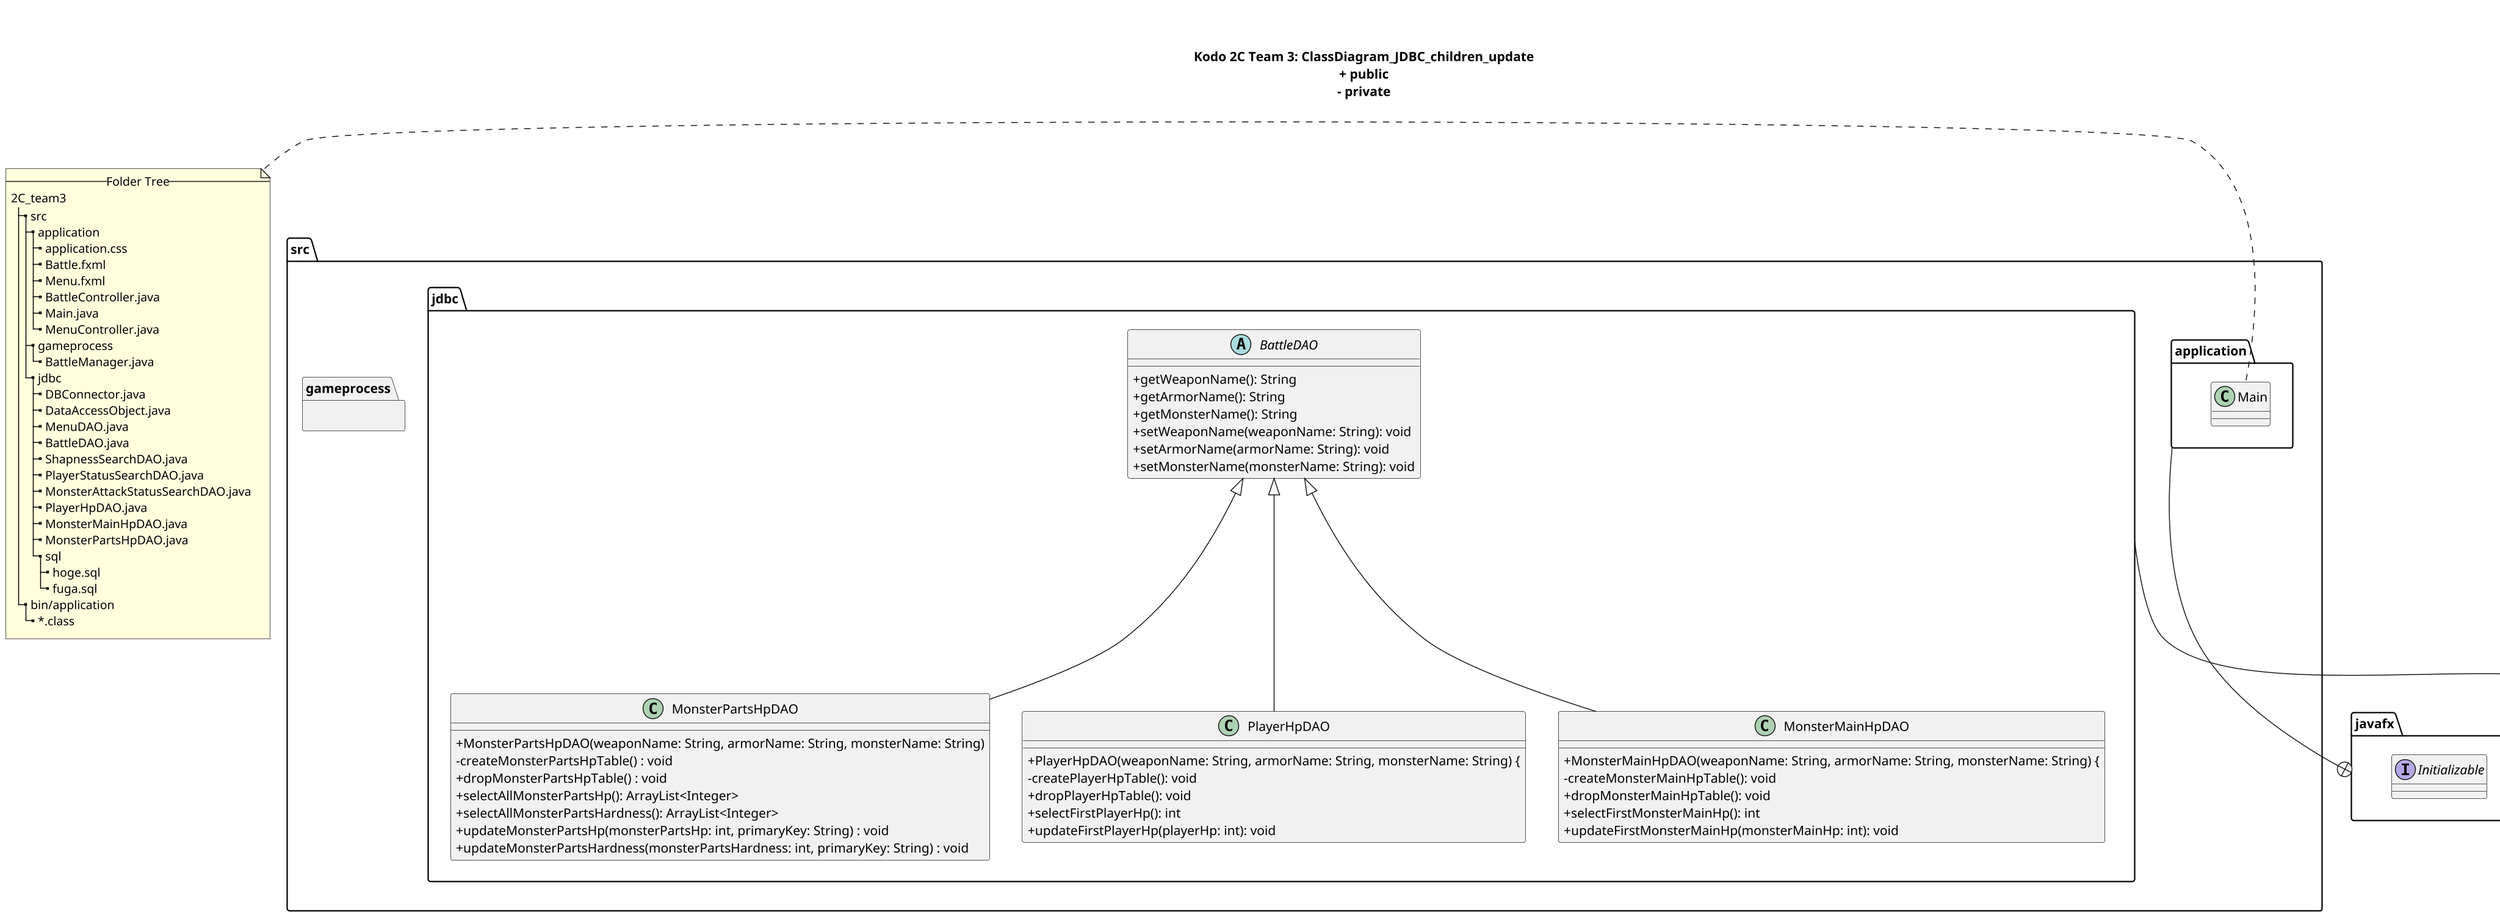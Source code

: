 ' @file      ClassDiagram_JDBC_children_update.pu
' @brief     クラス図出力用のファイル
' @note      高度情報演習2C 後半 木村教授担当分 Team3
' @auther    AL18036 Kataoka Nagi
' @date      2020-12-28 07:26:13
' $Version   1.2
' $Revision  1.0
' @par       修正：DAOの部分を別ファイルに移動
' @note      java -jar plantuml.jar -graphvizdot C:\Graphviz\bin\dot.exe ClassDiagram_JDBC_children_update.pu -charset UTF-8
' @see       https://qiita.com/opengl-8080/items/98c510b8ca060bdd2ea3

''''''''''''''''''''''''''''''''''''''''''''''''''''''''''''''''''''''''''''''''

@startuml ./ClassDiagram_JDBC_children_update.png
scale 1.5
skinparam DefaultFontName メイリオ
' 可視性の変更
skinparam classAttributeIconSize 0

''''''''''''''''''''''''''''''''''''''''''''''''''

header 
Team 3 : AL18036 Kataoka Nagi
2020-12-28 07:26:50
修正：DAOの部分を別ファイルに移動
end header

''''''''''''''''''''''''''''''''''''''''''''''''''

title
**Kodo 2C Team 3: ClassDiagram_JDBC_children_update**
+ public
~- private
end title
' __static__

''''''''''''''''''''''''''''''''''''''''''''''''''''''''''''''''''''''''''''''''

package src {
  package src.application {
    class Main
  }
  package src.gameprocess {
  }
  package src.jdbc {
  }
}

''''''''''''''''''''''''''''''''''''''''''''''''''''''''''''''''''''''''''''''''

note left
  --Folder Tree--
  2C_team3
  |_ src
    |_ application
      |_ application.css
      |_ Battle.fxml
      |_ Menu.fxml
      |_ BattleController.java
      |_ Main.java
      |_ MenuController.java
    |_ gameprocess
      |_ BattleManager.java
    |_ jdbc
      |_ DBConnector.java
      |_ DataAccessObject.java
      |_ MenuDAO.java
      |_ BattleDAO.java
      |_ ShapnessSearchDAO.java
      |_ PlayerStatusSearchDAO.java
      |_ MonsterAttackStatusSearchDAO.java
      |_ PlayerHpDAO.java
      |_ MonsterMainHpDAO.java
      |_ MonsterPartsHpDAO.java
      |_ sql
        |_ hoge.sql
        |_ fuga.sql
  |_ bin/application
    |_ ~*.class
end note

''''''''''''''''''''''''''''''''''''''''''''''''''''''''''''''''''''''''''''''''

package java.sql {
}

package javafx {
  class Application
  Interface Initializable
}

src.jdbc --+ java.sql
src.application --+ javafx

''''''''''''''''''''''''''''''''''''''''''''''''''

' @note クラスの命名規則
' @see  https://qiita.com/KeithYokoma/items/ee21fec6a3ebb5d1e9a8

package src.application {
}

' 記事のクラス
  ' class ApplicationController extends Initializable {
  '   - dropDown: ChoiceBox<String>
  '   - textBox: TextField
  '   - button: Button

  '   + initialize(location: URL, resources: ResourceBundle): void
  '   + onClick(event: ActionEvent): void
  '   + getToolType(): ChoiceBox<String>
  '   + setToolType(toolType: ChoiceBox<String>): void
  '   + getInputFile(): TextField
  '   + setInputFile(textBox: TextField): void
  '   + getReference(): Button
  '   + setReference(button: Button): void
  ' }


''''''''''''''''''''''''''''''''''''''''''''''''''

package src.gameprocess {
}

''''''''''''''''''''''''''''''''''''''''''''''''''

package src.jdbc {
  ' @note DAO pattern
  ' @see https://kanda-it-school-kensyu.com/java-jdbc-contents/jj_ch04/jj_0401/

  abstract class BattleDAO {
  + getWeaponName(): String
  + getArmorName(): String
  + getMonsterName(): String
  + setWeaponName(weaponName: String): void
  + setArmorName(armorName: String): void
  + setMonsterName(monsterName: String): void
  }

  class PlayerHpDAO extends BattleDAO {
    + PlayerHpDAO(weaponName: String, armorName: String, monsterName: String) {
    - createPlayerHpTable(): void
    + dropPlayerHpTable(): void
    + selectFirstPlayerHp(): int
    + updateFirstPlayerHp(playerHp: int): void
  }

  class MonsterMainHpDAO extends BattleDAO {
    + MonsterMainHpDAO(weaponName: String, armorName: String, monsterName: String) {
    - createMonsterMainHpTable(): void
    + dropMonsterMainHpTable(): void
    + selectFirstMonsterMainHp(): int
    + updateFirstMonsterMainHp(monsterMainHp: int): void
  }

  class MonsterPartsHpDAO extends BattleDAO {
    + MonsterPartsHpDAO(weaponName: String, armorName: String, monsterName: String)
    - createMonsterPartsHpTable() : void
    + dropMonsterPartsHpTable() : void
    + selectAllMonsterPartsHp(): ArrayList<Integer>
    + selectAllMonsterPartsHardness(): ArrayList<Integer>
    + updateMonsterPartsHp(monsterPartsHp: int, primaryKey: String) : void
    + updateMonsterPartsHardness(monsterPartsHardness: int, primaryKey: String) : void
  }
}

''''''''''''''''''''''''''''''''''''''''''''''''''''''''''''''''''''''''''''''''

@enduml
